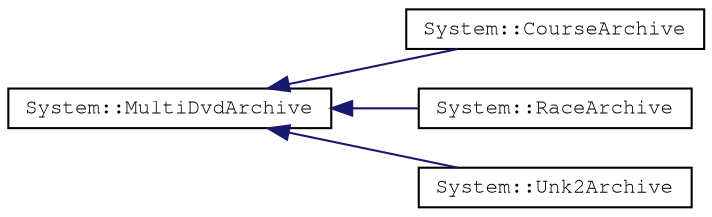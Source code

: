 digraph "Graphical Class Hierarchy"
{
 // LATEX_PDF_SIZE
  edge [fontname="FreeMono",fontsize="10",labelfontname="FreeMono",labelfontsize="10"];
  node [fontname="FreeMono",fontsize="10",shape=record];
  rankdir="LR";
  Node0 [label="System::MultiDvdArchive",height=0.2,width=0.4,color="black", fillcolor="white", style="filled",URL="$class_system_1_1_multi_dvd_archive.html",tooltip=" "];
  Node0 -> Node1 [dir="back",color="midnightblue",fontsize="10",style="solid",fontname="FreeMono"];
  Node1 [label="System::CourseArchive",height=0.2,width=0.4,color="black", fillcolor="white", style="filled",URL="$class_system_1_1_course_archive.html",tooltip=" "];
  Node0 -> Node2 [dir="back",color="midnightblue",fontsize="10",style="solid",fontname="FreeMono"];
  Node2 [label="System::RaceArchive",height=0.2,width=0.4,color="black", fillcolor="white", style="filled",URL="$class_system_1_1_race_archive.html",tooltip=" "];
  Node0 -> Node3 [dir="back",color="midnightblue",fontsize="10",style="solid",fontname="FreeMono"];
  Node3 [label="System::Unk2Archive",height=0.2,width=0.4,color="black", fillcolor="white", style="filled",URL="$class_system_1_1_unk2_archive.html",tooltip=" "];
}
